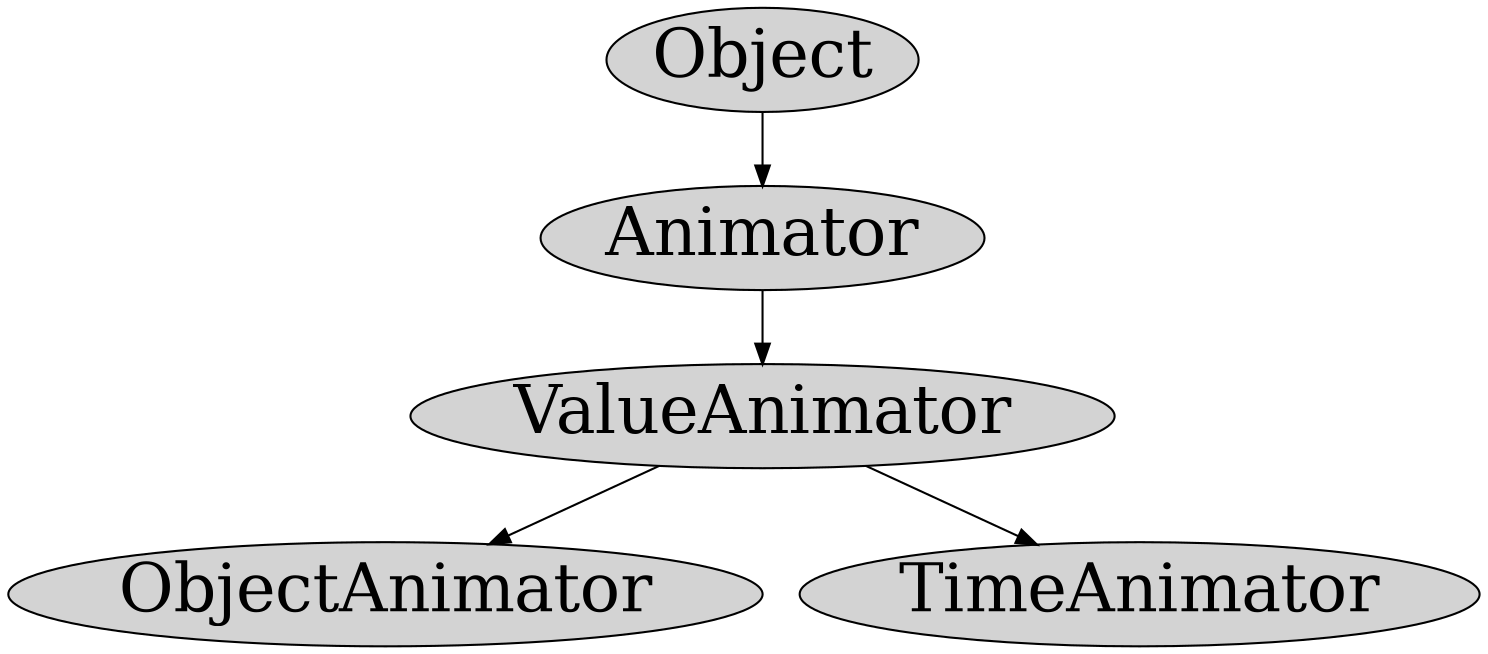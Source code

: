 digraph d {
 node [margin=0  fontsize=32 width=0.5 shape=oval style=filled]
 
 O [label="Object"]
 A [label="Animator"]
 B [label="ValueAnimator"]
 C [label="ObjectAnimator"]
 D [label="TimeAnimator"]
 
 O -> A 
 A -> B 
 B -> C 
 B -> D 
}